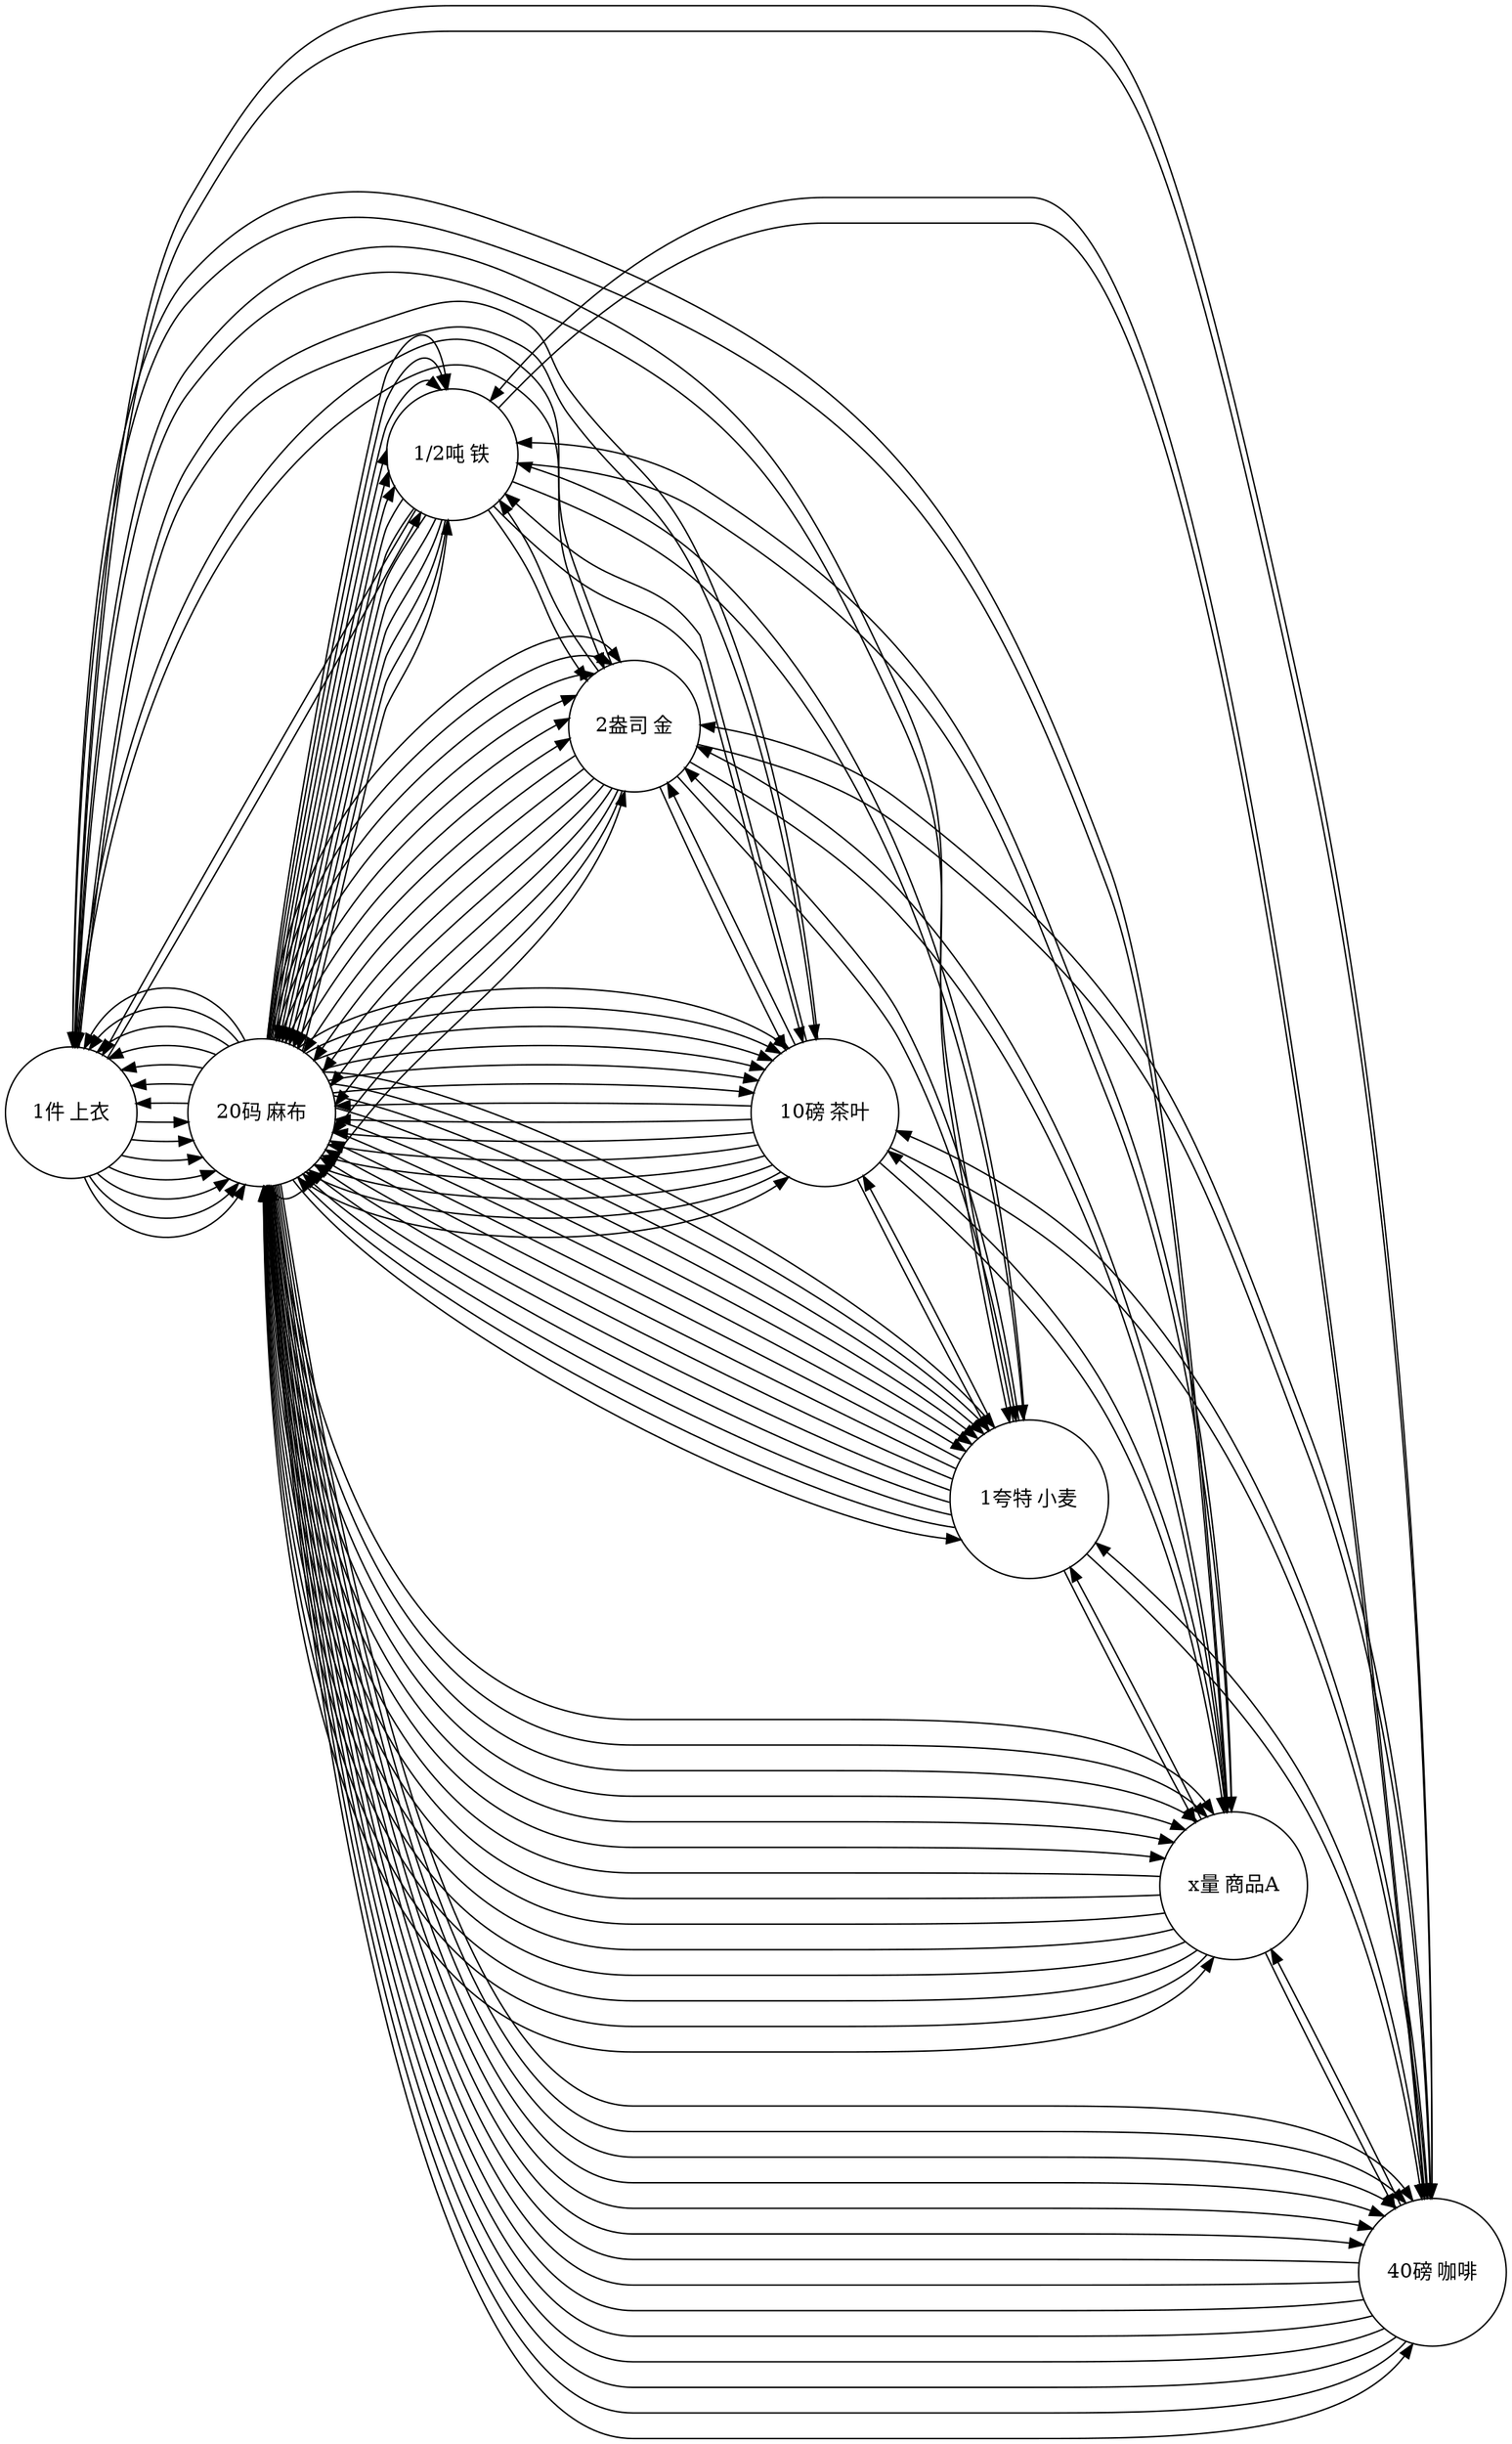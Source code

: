 digraph 价值形式理论 {
    rankdir=LR;
    node [shape=circle];
    "1件 上衣" -> "20码 麻布";
    "1件 上衣" -> "20码 麻布";
    "1件 上衣" -> "40磅 咖啡";
    "1件 上衣" -> "20码 麻布";
    "1件 上衣" -> "x量 商品A";
    "1件 上衣" -> "20码 麻布";
    "1件 上衣" -> "1夸特 小麦";
    "1件 上衣" -> "20码 麻布";
    "1件 上衣" -> "10磅 茶叶";
    "1件 上衣" -> "20码 麻布";
    "1件 上衣" -> "2盎司 金";
    "1件 上衣" -> "20码 麻布";
    "1件 上衣" -> "1/2吨 铁";
    "40磅 咖啡" -> "20码 麻布";
    "40磅 咖啡" -> "1件 上衣";
    "40磅 咖啡" -> "20码 麻布";
    "40磅 咖啡" -> "20码 麻布";
    "40磅 咖啡" -> "x量 商品A";
    "40磅 咖啡" -> "20码 麻布";
    "40磅 咖啡" -> "1夸特 小麦";
    "40磅 咖啡" -> "20码 麻布";
    "40磅 咖啡" -> "10磅 茶叶";
    "40磅 咖啡" -> "20码 麻布";
    "40磅 咖啡" -> "2盎司 金";
    "40磅 咖啡" -> "20码 麻布";
    "40磅 咖啡" -> "1/2吨 铁";
    "x量 商品A" -> "20码 麻布";
    "x量 商品A" -> "1件 上衣";
    "x量 商品A" -> "20码 麻布";
    "x量 商品A" -> "40磅 咖啡";
    "x量 商品A" -> "20码 麻布";
    "x量 商品A" -> "20码 麻布";
    "x量 商品A" -> "1夸特 小麦";
    "x量 商品A" -> "20码 麻布";
    "x量 商品A" -> "10磅 茶叶";
    "x量 商品A" -> "20码 麻布";
    "x量 商品A" -> "2盎司 金";
    "x量 商品A" -> "20码 麻布";
    "x量 商品A" -> "1/2吨 铁";
    "1夸特 小麦" -> "20码 麻布";
    "1夸特 小麦" -> "1件 上衣";
    "1夸特 小麦" -> "20码 麻布";
    "1夸特 小麦" -> "40磅 咖啡";
    "1夸特 小麦" -> "20码 麻布";
    "1夸特 小麦" -> "x量 商品A";
    "1夸特 小麦" -> "20码 麻布";
    "1夸特 小麦" -> "20码 麻布";
    "1夸特 小麦" -> "10磅 茶叶";
    "1夸特 小麦" -> "20码 麻布";
    "1夸特 小麦" -> "2盎司 金";
    "1夸特 小麦" -> "20码 麻布";
    "1夸特 小麦" -> "1/2吨 铁";
    "10磅 茶叶" -> "20码 麻布";
    "10磅 茶叶" -> "1件 上衣";
    "10磅 茶叶" -> "20码 麻布";
    "10磅 茶叶" -> "40磅 咖啡";
    "10磅 茶叶" -> "20码 麻布";
    "10磅 茶叶" -> "x量 商品A";
    "10磅 茶叶" -> "20码 麻布";
    "10磅 茶叶" -> "1夸特 小麦";
    "10磅 茶叶" -> "20码 麻布";
    "10磅 茶叶" -> "20码 麻布";
    "10磅 茶叶" -> "2盎司 金";
    "10磅 茶叶" -> "20码 麻布";
    "10磅 茶叶" -> "1/2吨 铁";
    "2盎司 金" -> "20码 麻布";
    "2盎司 金" -> "1件 上衣";
    "2盎司 金" -> "20码 麻布";
    "2盎司 金" -> "40磅 咖啡";
    "2盎司 金" -> "20码 麻布";
    "2盎司 金" -> "x量 商品A";
    "2盎司 金" -> "20码 麻布";
    "2盎司 金" -> "1夸特 小麦";
    "2盎司 金" -> "20码 麻布";
    "2盎司 金" -> "10磅 茶叶";
    "2盎司 金" -> "20码 麻布";
    "2盎司 金" -> "20码 麻布";
    "2盎司 金" -> "1/2吨 铁";
    "1/2吨 铁" -> "20码 麻布";
    "1/2吨 铁" -> "1件 上衣";
    "1/2吨 铁" -> "20码 麻布";
    "1/2吨 铁" -> "40磅 咖啡";
    "1/2吨 铁" -> "20码 麻布";
    "1/2吨 铁" -> "x量 商品A";
    "1/2吨 铁" -> "20码 麻布";
    "1/2吨 铁" -> "1夸特 小麦";
    "1/2吨 铁" -> "20码 麻布";
    "1/2吨 铁" -> "10磅 茶叶";
    "1/2吨 铁" -> "20码 麻布";
    "1/2吨 铁" -> "2盎司 金";
    "1/2吨 铁" -> "20码 麻布";
    "20码 麻布" -> "1件 上衣";
    "20码 麻布" -> "40磅 咖啡";
    "20码 麻布" -> "x量 商品A";
    "20码 麻布" -> "1夸特 小麦";
    "20码 麻布" -> "10磅 茶叶";
    "20码 麻布" -> "2盎司 金";
    "20码 麻布" -> "1/2吨 铁";
    "20码 麻布" -> "1件 上衣";
    "20码 麻布" -> "40磅 咖啡";
    "20码 麻布" -> "x量 商品A";
    "20码 麻布" -> "1夸特 小麦";
    "20码 麻布" -> "10磅 茶叶";
    "20码 麻布" -> "2盎司 金";
    "20码 麻布" -> "1/2吨 铁";
    "20码 麻布" -> "1件 上衣";
    "20码 麻布" -> "40磅 咖啡";
    "20码 麻布" -> "x量 商品A";
    "20码 麻布" -> "1夸特 小麦";
    "20码 麻布" -> "10磅 茶叶";
    "20码 麻布" -> "2盎司 金";
    "20码 麻布" -> "1/2吨 铁";
    "20码 麻布" -> "1件 上衣";
    "20码 麻布" -> "40磅 咖啡";
    "20码 麻布" -> "x量 商品A";
    "20码 麻布" -> "1夸特 小麦";
    "20码 麻布" -> "10磅 茶叶";
    "20码 麻布" -> "2盎司 金";
    "20码 麻布" -> "1/2吨 铁";
    "20码 麻布" -> "1件 上衣";
    "20码 麻布" -> "40磅 咖啡";
    "20码 麻布" -> "x量 商品A";
    "20码 麻布" -> "1夸特 小麦";
    "20码 麻布" -> "10磅 茶叶";
    "20码 麻布" -> "2盎司 金";
    "20码 麻布" -> "1/2吨 铁";
    "20码 麻布" -> "1件 上衣";
    "20码 麻布" -> "40磅 咖啡";
    "20码 麻布" -> "x量 商品A";
    "20码 麻布" -> "1夸特 小麦";
    "20码 麻布" -> "10磅 茶叶";
    "20码 麻布" -> "2盎司 金";
    "20码 麻布" -> "1/2吨 铁";
    "20码 麻布" -> "1件 上衣";
    "20码 麻布" -> "40磅 咖啡";
    "20码 麻布" -> "x量 商品A";
    "20码 麻布" -> "1夸特 小麦";
    "20码 麻布" -> "10磅 茶叶";
    "20码 麻布" -> "2盎司 金";
    "20码 麻布" -> "1/2吨 铁";
}
